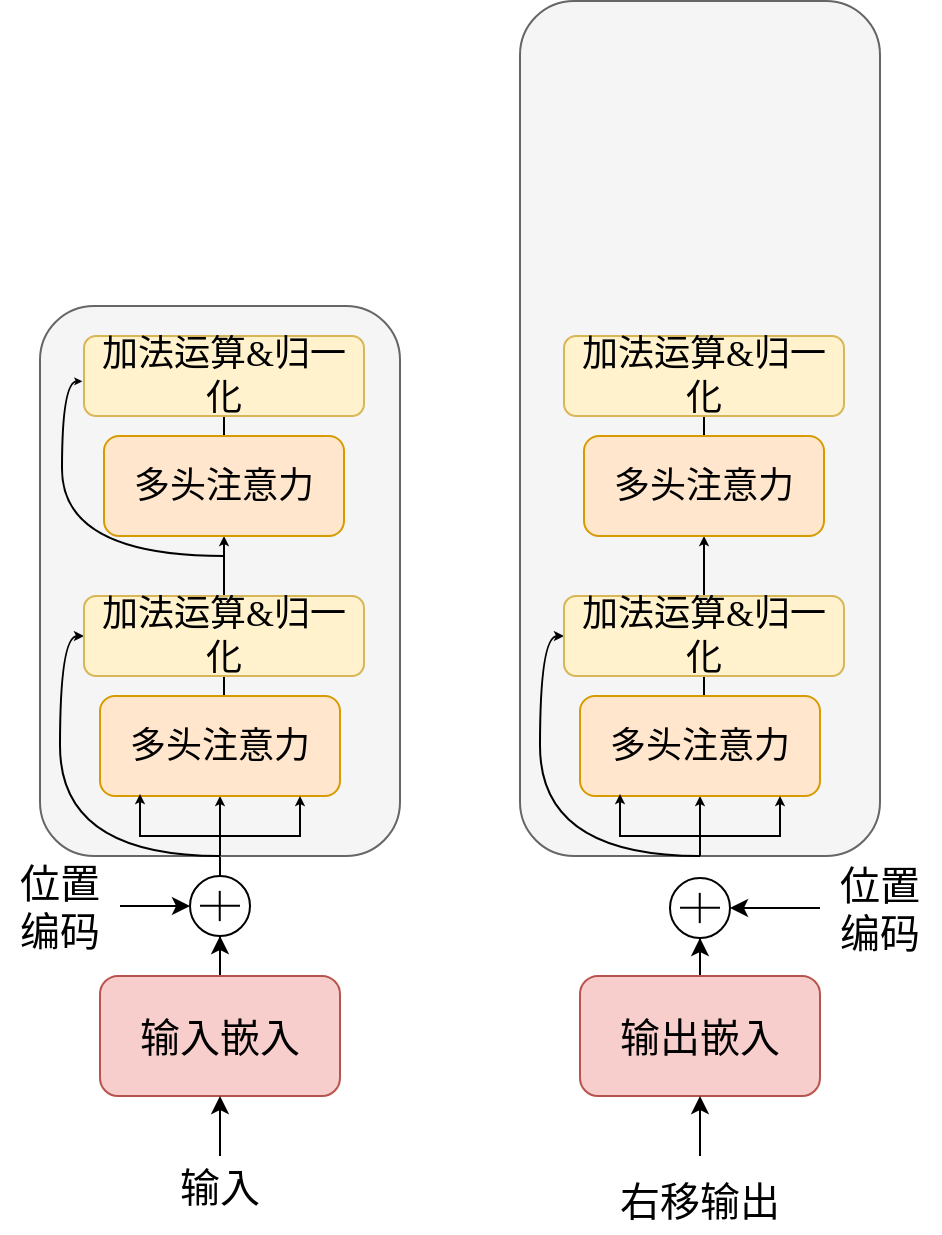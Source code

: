 <mxfile version="26.1.3">
  <diagram name="Page-1" id="U3Qd8w6ylaZ0TltYkdtm">
    <mxGraphModel dx="698" dy="1514" grid="1" gridSize="10" guides="1" tooltips="1" connect="1" arrows="1" fold="1" page="1" pageScale="1" pageWidth="850" pageHeight="1100" math="0" shadow="0">
      <root>
        <mxCell id="0" />
        <mxCell id="1" parent="0" />
        <mxCell id="0USEy4hO3tfqQHW0QELt-13" value="" style="edgeStyle=orthogonalEdgeStyle;rounded=0;orthogonalLoop=1;jettySize=auto;html=1;" edge="1" parent="1" source="0USEy4hO3tfqQHW0QELt-2" target="0USEy4hO3tfqQHW0QELt-10">
          <mxGeometry relative="1" as="geometry" />
        </mxCell>
        <mxCell id="0USEy4hO3tfqQHW0QELt-2" value="输入嵌入" style="rounded=1;whiteSpace=wrap;html=1;fillColor=#f8cecc;strokeColor=#b85450;fontSize=20;" vertex="1" parent="1">
          <mxGeometry x="190" y="390" width="120" height="60" as="geometry" />
        </mxCell>
        <mxCell id="0USEy4hO3tfqQHW0QELt-25" value="" style="edgeStyle=orthogonalEdgeStyle;rounded=0;orthogonalLoop=1;jettySize=auto;html=1;" edge="1" parent="1" source="0USEy4hO3tfqQHW0QELt-3" target="0USEy4hO3tfqQHW0QELt-21">
          <mxGeometry relative="1" as="geometry" />
        </mxCell>
        <mxCell id="0USEy4hO3tfqQHW0QELt-3" value="输出嵌入" style="rounded=1;whiteSpace=wrap;html=1;fillColor=#f8cecc;strokeColor=#b85450;fontSize=20;" vertex="1" parent="1">
          <mxGeometry x="430" y="390" width="120" height="60" as="geometry" />
        </mxCell>
        <mxCell id="0USEy4hO3tfqQHW0QELt-7" style="edgeStyle=orthogonalEdgeStyle;rounded=0;orthogonalLoop=1;jettySize=auto;html=1;exitX=0.5;exitY=0;exitDx=0;exitDy=0;entryX=0.5;entryY=1;entryDx=0;entryDy=0;" edge="1" parent="1" source="0USEy4hO3tfqQHW0QELt-4" target="0USEy4hO3tfqQHW0QELt-2">
          <mxGeometry relative="1" as="geometry" />
        </mxCell>
        <mxCell id="0USEy4hO3tfqQHW0QELt-4" value="&lt;font style=&quot;font-size: 20px;&quot;&gt;输入&lt;/font&gt;" style="text;html=1;align=center;verticalAlign=middle;whiteSpace=wrap;rounded=0;" vertex="1" parent="1">
          <mxGeometry x="220" y="480" width="60" height="30" as="geometry" />
        </mxCell>
        <mxCell id="0USEy4hO3tfqQHW0QELt-8" style="edgeStyle=orthogonalEdgeStyle;rounded=0;orthogonalLoop=1;jettySize=auto;html=1;exitX=0.5;exitY=0;exitDx=0;exitDy=0;entryX=0.5;entryY=1;entryDx=0;entryDy=0;" edge="1" parent="1" source="0USEy4hO3tfqQHW0QELt-5" target="0USEy4hO3tfqQHW0QELt-3">
          <mxGeometry relative="1" as="geometry" />
        </mxCell>
        <mxCell id="0USEy4hO3tfqQHW0QELt-5" value="&lt;br&gt;&lt;div&gt;&lt;font style=&quot;font-size: 20px;&quot;&gt;右移输出&lt;/font&gt;&lt;/div&gt;" style="text;html=1;align=center;verticalAlign=middle;whiteSpace=wrap;rounded=0;" vertex="1" parent="1">
          <mxGeometry x="445" y="480" width="90" height="30" as="geometry" />
        </mxCell>
        <mxCell id="0USEy4hO3tfqQHW0QELt-6" style="edgeStyle=orthogonalEdgeStyle;rounded=0;orthogonalLoop=1;jettySize=auto;html=1;exitX=0.5;exitY=1;exitDx=0;exitDy=0;" edge="1" parent="1" source="0USEy4hO3tfqQHW0QELt-5" target="0USEy4hO3tfqQHW0QELt-5">
          <mxGeometry relative="1" as="geometry" />
        </mxCell>
        <mxCell id="0USEy4hO3tfqQHW0QELt-35" style="edgeStyle=orthogonalEdgeStyle;rounded=0;orthogonalLoop=1;jettySize=auto;html=1;exitX=0.5;exitY=0;exitDx=0;exitDy=0;entryX=1;entryY=0.5;entryDx=0;entryDy=0;endArrow=none;startFill=0;" edge="1" parent="1" source="0USEy4hO3tfqQHW0QELt-10" target="0USEy4hO3tfqQHW0QELt-28">
          <mxGeometry relative="1" as="geometry" />
        </mxCell>
        <mxCell id="0USEy4hO3tfqQHW0QELt-10" value="" style="ellipse;whiteSpace=wrap;html=1;aspect=fixed;" vertex="1" parent="1">
          <mxGeometry x="235" y="340" width="30" height="30" as="geometry" />
        </mxCell>
        <mxCell id="0USEy4hO3tfqQHW0QELt-11" value="" style="endArrow=none;html=1;rounded=0;" edge="1" parent="1">
          <mxGeometry width="50" height="50" relative="1" as="geometry">
            <mxPoint x="240" y="354.86" as="sourcePoint" />
            <mxPoint x="260" y="354.86" as="targetPoint" />
          </mxGeometry>
        </mxCell>
        <mxCell id="0USEy4hO3tfqQHW0QELt-12" value="" style="endArrow=none;html=1;rounded=0;" edge="1" parent="1">
          <mxGeometry width="50" height="50" relative="1" as="geometry">
            <mxPoint x="249.88" y="347.43" as="sourcePoint" />
            <mxPoint x="249.88" y="362.57" as="targetPoint" />
          </mxGeometry>
        </mxCell>
        <mxCell id="0USEy4hO3tfqQHW0QELt-15" value="" style="edgeStyle=orthogonalEdgeStyle;rounded=0;orthogonalLoop=1;jettySize=auto;html=1;" edge="1" parent="1" source="0USEy4hO3tfqQHW0QELt-14" target="0USEy4hO3tfqQHW0QELt-10">
          <mxGeometry relative="1" as="geometry" />
        </mxCell>
        <mxCell id="0USEy4hO3tfqQHW0QELt-14" value="位置编码" style="text;html=1;align=center;verticalAlign=middle;whiteSpace=wrap;rounded=0;fontFamily=SimSun;fontSize=20;" vertex="1" parent="1">
          <mxGeometry x="140" y="340" width="60" height="30" as="geometry" />
        </mxCell>
        <mxCell id="0USEy4hO3tfqQHW0QELt-21" value="" style="ellipse;whiteSpace=wrap;html=1;aspect=fixed;" vertex="1" parent="1">
          <mxGeometry x="475" y="341" width="30" height="30" as="geometry" />
        </mxCell>
        <mxCell id="0USEy4hO3tfqQHW0QELt-22" value="" style="endArrow=none;html=1;rounded=0;" edge="1" parent="1">
          <mxGeometry width="50" height="50" relative="1" as="geometry">
            <mxPoint x="480" y="355.86" as="sourcePoint" />
            <mxPoint x="500" y="355.86" as="targetPoint" />
          </mxGeometry>
        </mxCell>
        <mxCell id="0USEy4hO3tfqQHW0QELt-23" value="" style="endArrow=none;html=1;rounded=0;" edge="1" parent="1">
          <mxGeometry width="50" height="50" relative="1" as="geometry">
            <mxPoint x="489.88" y="348.43" as="sourcePoint" />
            <mxPoint x="489.88" y="363.57" as="targetPoint" />
          </mxGeometry>
        </mxCell>
        <mxCell id="0USEy4hO3tfqQHW0QELt-27" value="" style="edgeStyle=orthogonalEdgeStyle;rounded=0;orthogonalLoop=1;jettySize=auto;html=1;" edge="1" parent="1" source="0USEy4hO3tfqQHW0QELt-26" target="0USEy4hO3tfqQHW0QELt-21">
          <mxGeometry relative="1" as="geometry" />
        </mxCell>
        <mxCell id="0USEy4hO3tfqQHW0QELt-28" value="" style="rounded=1;whiteSpace=wrap;html=1;rotation=90;fillColor=#f5f5f5;fontColor=#333333;strokeColor=#666666;" vertex="1" parent="1">
          <mxGeometry x="112.5" y="102.5" width="275" height="180" as="geometry" />
        </mxCell>
        <mxCell id="0USEy4hO3tfqQHW0QELt-26" value="位置编码" style="text;html=1;align=center;verticalAlign=middle;whiteSpace=wrap;rounded=0;fontFamily=SimSun;fontSize=20;" vertex="1" parent="1">
          <mxGeometry x="550" y="341" width="60" height="30" as="geometry" />
        </mxCell>
        <mxCell id="0USEy4hO3tfqQHW0QELt-41" style="edgeStyle=orthogonalEdgeStyle;rounded=0;orthogonalLoop=1;jettySize=auto;html=1;exitX=1;exitY=0.5;exitDx=0;exitDy=0;entryX=0;entryY=0.5;entryDx=0;entryDy=0;curved=1;endSize=2;endArrow=classic;startFill=0;endFill=1;" edge="1" parent="1" source="0USEy4hO3tfqQHW0QELt-28" target="0USEy4hO3tfqQHW0QELt-30">
          <mxGeometry relative="1" as="geometry">
            <Array as="points">
              <mxPoint x="170" y="330" />
              <mxPoint x="170" y="220" />
            </Array>
          </mxGeometry>
        </mxCell>
        <mxCell id="0USEy4hO3tfqQHW0QELt-37" style="edgeStyle=orthogonalEdgeStyle;rounded=0;orthogonalLoop=1;jettySize=auto;html=1;exitX=1;exitY=0.5;exitDx=0;exitDy=0;entryX=0.5;entryY=1;entryDx=0;entryDy=0;endSize=2;" edge="1" parent="1" source="0USEy4hO3tfqQHW0QELt-28" target="0USEy4hO3tfqQHW0QELt-29">
          <mxGeometry relative="1" as="geometry" />
        </mxCell>
        <mxCell id="0USEy4hO3tfqQHW0QELt-40" style="edgeStyle=orthogonalEdgeStyle;rounded=0;orthogonalLoop=1;jettySize=auto;html=1;exitX=0.5;exitY=0;exitDx=0;exitDy=0;entryX=0.5;entryY=1;entryDx=0;entryDy=0;endArrow=none;startFill=0;" edge="1" parent="1" source="0USEy4hO3tfqQHW0QELt-29" target="0USEy4hO3tfqQHW0QELt-30">
          <mxGeometry relative="1" as="geometry" />
        </mxCell>
        <mxCell id="0USEy4hO3tfqQHW0QELt-29" value="多头注意力" style="rounded=1;whiteSpace=wrap;html=1;fontSize=18;fontFamily=SimSun;fillColor=#ffe6cc;strokeColor=#d79b00;" vertex="1" parent="1">
          <mxGeometry x="190" y="250" width="120" height="50" as="geometry" />
        </mxCell>
        <mxCell id="0USEy4hO3tfqQHW0QELt-42" style="edgeStyle=orthogonalEdgeStyle;rounded=0;orthogonalLoop=1;jettySize=auto;html=1;exitX=0.5;exitY=0;exitDx=0;exitDy=0;endSize=2;" edge="1" parent="1" source="0USEy4hO3tfqQHW0QELt-30" target="0USEy4hO3tfqQHW0QELt-31">
          <mxGeometry relative="1" as="geometry" />
        </mxCell>
        <mxCell id="0USEy4hO3tfqQHW0QELt-30" value="加法运算&amp;amp;归一化" style="rounded=1;whiteSpace=wrap;html=1;fontFamily=SimSun;fontSize=18;fillColor=#fff2cc;strokeColor=#d6b656;" vertex="1" parent="1">
          <mxGeometry x="182" y="200" width="140" height="40" as="geometry" />
        </mxCell>
        <mxCell id="0USEy4hO3tfqQHW0QELt-44" style="edgeStyle=orthogonalEdgeStyle;rounded=0;orthogonalLoop=1;jettySize=auto;html=1;exitX=0.5;exitY=0;exitDx=0;exitDy=0;entryX=0.5;entryY=1;entryDx=0;entryDy=0;endArrow=none;startFill=0;" edge="1" parent="1" source="0USEy4hO3tfqQHW0QELt-31" target="0USEy4hO3tfqQHW0QELt-36">
          <mxGeometry relative="1" as="geometry" />
        </mxCell>
        <mxCell id="0USEy4hO3tfqQHW0QELt-31" value="&lt;span style=&quot;font-family: SimSun; font-size: 18px;&quot;&gt;多头注意力&lt;/span&gt;" style="rounded=1;whiteSpace=wrap;html=1;fillColor=#ffe6cc;strokeColor=#d79b00;" vertex="1" parent="1">
          <mxGeometry x="192" y="120" width="120" height="50" as="geometry" />
        </mxCell>
        <mxCell id="0USEy4hO3tfqQHW0QELt-36" value="加法运算&amp;amp;归一化" style="rounded=1;whiteSpace=wrap;html=1;fontFamily=SimSun;fontSize=18;fillColor=#fff2cc;strokeColor=#d6b656;" vertex="1" parent="1">
          <mxGeometry x="182" y="70" width="140" height="40" as="geometry" />
        </mxCell>
        <mxCell id="0USEy4hO3tfqQHW0QELt-38" style="edgeStyle=orthogonalEdgeStyle;rounded=0;orthogonalLoop=1;jettySize=auto;html=1;exitX=1;exitY=0.5;exitDx=0;exitDy=0;endSize=2;" edge="1" parent="1" source="0USEy4hO3tfqQHW0QELt-28">
          <mxGeometry relative="1" as="geometry">
            <mxPoint x="290" y="300" as="targetPoint" />
            <Array as="points">
              <mxPoint x="250" y="320" />
              <mxPoint x="290" y="320" />
              <mxPoint x="290" y="300" />
            </Array>
          </mxGeometry>
        </mxCell>
        <mxCell id="0USEy4hO3tfqQHW0QELt-39" style="edgeStyle=orthogonalEdgeStyle;rounded=0;orthogonalLoop=1;jettySize=auto;html=1;exitX=1;exitY=0.5;exitDx=0;exitDy=0;endSize=2;" edge="1" parent="1" source="0USEy4hO3tfqQHW0QELt-28">
          <mxGeometry relative="1" as="geometry">
            <mxPoint x="210" y="299" as="targetPoint" />
            <Array as="points">
              <mxPoint x="250" y="320" />
              <mxPoint x="210" y="320" />
              <mxPoint x="210" y="299" />
            </Array>
          </mxGeometry>
        </mxCell>
        <mxCell id="0USEy4hO3tfqQHW0QELt-45" value="" style="rounded=1;whiteSpace=wrap;html=1;rotation=90;fillColor=#f5f5f5;fontColor=#333333;strokeColor=#666666;" vertex="1" parent="1">
          <mxGeometry x="276.25" y="26.25" width="427.5" height="180" as="geometry" />
        </mxCell>
        <mxCell id="0USEy4hO3tfqQHW0QELt-46" style="edgeStyle=orthogonalEdgeStyle;rounded=0;orthogonalLoop=1;jettySize=auto;html=1;exitX=1;exitY=0.5;exitDx=0;exitDy=0;entryX=0;entryY=0.5;entryDx=0;entryDy=0;curved=1;endSize=2;endArrow=classic;startFill=0;endFill=1;" edge="1" parent="1" source="0USEy4hO3tfqQHW0QELt-45" target="0USEy4hO3tfqQHW0QELt-51">
          <mxGeometry relative="1" as="geometry">
            <Array as="points">
              <mxPoint x="410" y="330" />
              <mxPoint x="410" y="220" />
            </Array>
          </mxGeometry>
        </mxCell>
        <mxCell id="0USEy4hO3tfqQHW0QELt-47" style="edgeStyle=orthogonalEdgeStyle;rounded=0;orthogonalLoop=1;jettySize=auto;html=1;exitX=1;exitY=0.5;exitDx=0;exitDy=0;entryX=0.5;entryY=1;entryDx=0;entryDy=0;endSize=2;" edge="1" parent="1" source="0USEy4hO3tfqQHW0QELt-45" target="0USEy4hO3tfqQHW0QELt-49">
          <mxGeometry relative="1" as="geometry" />
        </mxCell>
        <mxCell id="0USEy4hO3tfqQHW0QELt-48" style="edgeStyle=orthogonalEdgeStyle;rounded=0;orthogonalLoop=1;jettySize=auto;html=1;exitX=0.5;exitY=0;exitDx=0;exitDy=0;entryX=0.5;entryY=1;entryDx=0;entryDy=0;endArrow=none;startFill=0;" edge="1" parent="1" source="0USEy4hO3tfqQHW0QELt-49" target="0USEy4hO3tfqQHW0QELt-51">
          <mxGeometry relative="1" as="geometry" />
        </mxCell>
        <mxCell id="0USEy4hO3tfqQHW0QELt-49" value="多头注意力" style="rounded=1;whiteSpace=wrap;html=1;fontSize=18;fontFamily=SimSun;fillColor=#ffe6cc;strokeColor=#d79b00;" vertex="1" parent="1">
          <mxGeometry x="430" y="250" width="120" height="50" as="geometry" />
        </mxCell>
        <mxCell id="0USEy4hO3tfqQHW0QELt-50" style="edgeStyle=orthogonalEdgeStyle;rounded=0;orthogonalLoop=1;jettySize=auto;html=1;exitX=0.5;exitY=0;exitDx=0;exitDy=0;endSize=2;" edge="1" parent="1" source="0USEy4hO3tfqQHW0QELt-51" target="0USEy4hO3tfqQHW0QELt-53">
          <mxGeometry relative="1" as="geometry" />
        </mxCell>
        <mxCell id="0USEy4hO3tfqQHW0QELt-51" value="加法运算&amp;amp;归一化" style="rounded=1;whiteSpace=wrap;html=1;fontFamily=SimSun;fontSize=18;fillColor=#fff2cc;strokeColor=#d6b656;" vertex="1" parent="1">
          <mxGeometry x="422" y="200" width="140" height="40" as="geometry" />
        </mxCell>
        <mxCell id="0USEy4hO3tfqQHW0QELt-52" style="edgeStyle=orthogonalEdgeStyle;rounded=0;orthogonalLoop=1;jettySize=auto;html=1;exitX=0.5;exitY=0;exitDx=0;exitDy=0;entryX=0.5;entryY=1;entryDx=0;entryDy=0;endArrow=none;startFill=0;" edge="1" parent="1" source="0USEy4hO3tfqQHW0QELt-53" target="0USEy4hO3tfqQHW0QELt-54">
          <mxGeometry relative="1" as="geometry" />
        </mxCell>
        <mxCell id="0USEy4hO3tfqQHW0QELt-53" value="&lt;span style=&quot;font-family: SimSun; font-size: 18px;&quot;&gt;多头注意力&lt;/span&gt;" style="rounded=1;whiteSpace=wrap;html=1;fillColor=#ffe6cc;strokeColor=#d79b00;" vertex="1" parent="1">
          <mxGeometry x="432" y="120" width="120" height="50" as="geometry" />
        </mxCell>
        <mxCell id="0USEy4hO3tfqQHW0QELt-54" value="加法运算&amp;amp;归一化" style="rounded=1;whiteSpace=wrap;html=1;fontFamily=SimSun;fontSize=18;fillColor=#fff2cc;strokeColor=#d6b656;" vertex="1" parent="1">
          <mxGeometry x="422" y="70" width="140" height="40" as="geometry" />
        </mxCell>
        <mxCell id="0USEy4hO3tfqQHW0QELt-55" style="edgeStyle=orthogonalEdgeStyle;rounded=0;orthogonalLoop=1;jettySize=auto;html=1;exitX=1;exitY=0.5;exitDx=0;exitDy=0;endSize=2;" edge="1" parent="1" source="0USEy4hO3tfqQHW0QELt-45">
          <mxGeometry relative="1" as="geometry">
            <mxPoint x="530" y="300" as="targetPoint" />
            <Array as="points">
              <mxPoint x="490" y="320" />
              <mxPoint x="530" y="320" />
              <mxPoint x="530" y="300" />
            </Array>
          </mxGeometry>
        </mxCell>
        <mxCell id="0USEy4hO3tfqQHW0QELt-56" style="edgeStyle=orthogonalEdgeStyle;rounded=0;orthogonalLoop=1;jettySize=auto;html=1;exitX=1;exitY=0.5;exitDx=0;exitDy=0;endSize=2;" edge="1" parent="1" source="0USEy4hO3tfqQHW0QELt-45">
          <mxGeometry relative="1" as="geometry">
            <mxPoint x="450" y="299" as="targetPoint" />
            <Array as="points">
              <mxPoint x="490" y="320" />
              <mxPoint x="450" y="320" />
              <mxPoint x="450" y="299" />
            </Array>
          </mxGeometry>
        </mxCell>
        <mxCell id="0USEy4hO3tfqQHW0QELt-57" value="" style="endArrow=classic;html=1;rounded=0;entryX=-0.013;entryY=0.567;entryDx=0;entryDy=0;entryPerimeter=0;edgeStyle=orthogonalEdgeStyle;curved=1;endSize=1;" edge="1" parent="1">
          <mxGeometry width="50" height="50" relative="1" as="geometry">
            <mxPoint x="252" y="180" as="sourcePoint" />
            <mxPoint x="181.18" y="92.68" as="targetPoint" />
            <Array as="points">
              <mxPoint x="171" y="180" />
              <mxPoint x="171" y="93" />
            </Array>
          </mxGeometry>
        </mxCell>
      </root>
    </mxGraphModel>
  </diagram>
</mxfile>
